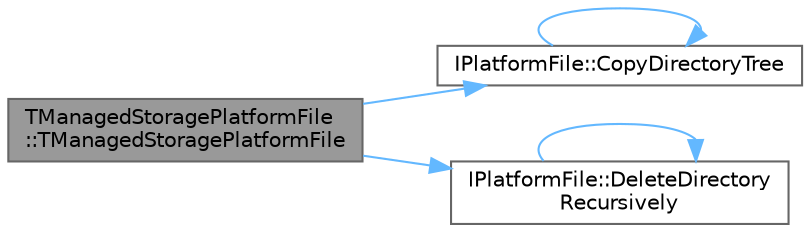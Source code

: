 digraph "TManagedStoragePlatformFile::TManagedStoragePlatformFile"
{
 // INTERACTIVE_SVG=YES
 // LATEX_PDF_SIZE
  bgcolor="transparent";
  edge [fontname=Helvetica,fontsize=10,labelfontname=Helvetica,labelfontsize=10];
  node [fontname=Helvetica,fontsize=10,shape=box,height=0.2,width=0.4];
  rankdir="LR";
  Node1 [id="Node000001",label="TManagedStoragePlatformFile\l::TManagedStoragePlatformFile",height=0.2,width=0.4,color="gray40", fillcolor="grey60", style="filled", fontcolor="black",tooltip=" "];
  Node1 -> Node2 [id="edge1_Node000001_Node000002",color="steelblue1",style="solid",tooltip=" "];
  Node2 [id="Node000002",label="IPlatformFile::CopyDirectoryTree",height=0.2,width=0.4,color="grey40", fillcolor="white", style="filled",URL="$de/d1e/classIPlatformFile.html#a699d5a7bb713e724446ce1592a1ff8ec",tooltip="Copy a file or a hierarchy of files (directory)."];
  Node2 -> Node2 [id="edge2_Node000002_Node000002",color="steelblue1",style="solid",tooltip=" "];
  Node1 -> Node3 [id="edge3_Node000001_Node000003",color="steelblue1",style="solid",tooltip=" "];
  Node3 [id="Node000003",label="IPlatformFile::DeleteDirectory\lRecursively",height=0.2,width=0.4,color="grey40", fillcolor="white", style="filled",URL="$de/d1e/classIPlatformFile.html#a5032c3ca81dd90e48204759973ff9a12",tooltip="Delete all files and subdirectories in a directory, then delete the directory itself."];
  Node3 -> Node3 [id="edge4_Node000003_Node000003",color="steelblue1",style="solid",tooltip=" "];
}
